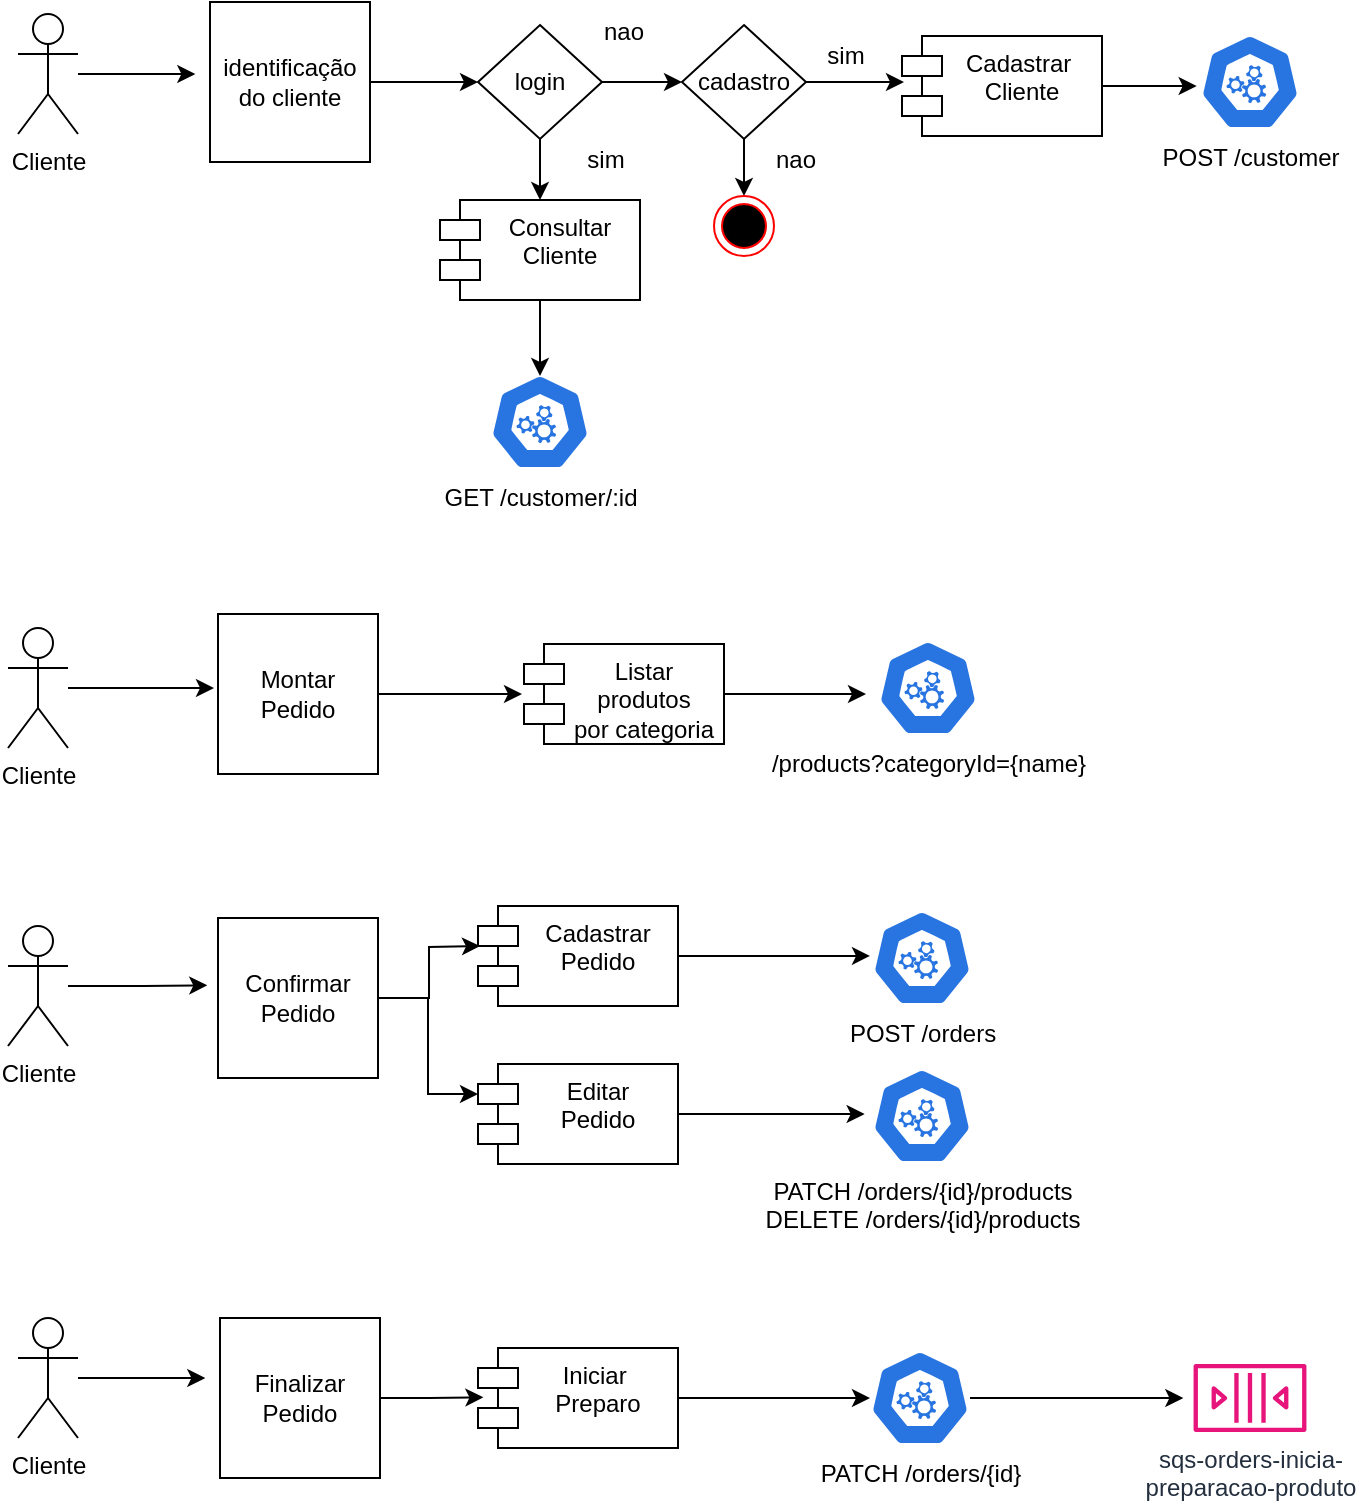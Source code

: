 <mxfile version="24.4.4" type="device">
  <diagram name="Página-1" id="fosr_lSuIxjCI3v5o-rF">
    <mxGraphModel dx="794" dy="412" grid="0" gridSize="10" guides="1" tooltips="1" connect="1" arrows="1" fold="1" page="1" pageScale="1" pageWidth="827" pageHeight="1169" math="0" shadow="0">
      <root>
        <mxCell id="0" />
        <mxCell id="1" parent="0" />
        <mxCell id="HPgmiHQpY8UOcuFs5hRK-31" style="edgeStyle=orthogonalEdgeStyle;rounded=0;orthogonalLoop=1;jettySize=auto;html=1;" edge="1" parent="1" source="HPgmiHQpY8UOcuFs5hRK-1">
          <mxGeometry relative="1" as="geometry">
            <mxPoint x="691.333" y="83" as="targetPoint" />
          </mxGeometry>
        </mxCell>
        <mxCell id="HPgmiHQpY8UOcuFs5hRK-1" value="Cadastrar&amp;nbsp;&lt;br&gt;Cliente" style="shape=module;align=left;spacingLeft=20;align=center;verticalAlign=top;whiteSpace=wrap;html=1;" vertex="1" parent="1">
          <mxGeometry x="544" y="58" width="100" height="50" as="geometry" />
        </mxCell>
        <mxCell id="HPgmiHQpY8UOcuFs5hRK-37" style="edgeStyle=orthogonalEdgeStyle;rounded=0;orthogonalLoop=1;jettySize=auto;html=1;" edge="1" parent="1" source="HPgmiHQpY8UOcuFs5hRK-2">
          <mxGeometry relative="1" as="geometry">
            <mxPoint x="526" y="387" as="targetPoint" />
          </mxGeometry>
        </mxCell>
        <mxCell id="HPgmiHQpY8UOcuFs5hRK-2" value="Listar produtos&lt;br&gt;por categoria" style="shape=module;align=left;spacingLeft=20;align=center;verticalAlign=top;whiteSpace=wrap;html=1;" vertex="1" parent="1">
          <mxGeometry x="355" y="362" width="100" height="50" as="geometry" />
        </mxCell>
        <mxCell id="HPgmiHQpY8UOcuFs5hRK-3" value="Cadastrar&lt;br&gt;Pedido" style="shape=module;align=left;spacingLeft=20;align=center;verticalAlign=top;whiteSpace=wrap;html=1;" vertex="1" parent="1">
          <mxGeometry x="332" y="493" width="100" height="50" as="geometry" />
        </mxCell>
        <mxCell id="HPgmiHQpY8UOcuFs5hRK-56" value="" style="edgeStyle=orthogonalEdgeStyle;rounded=0;orthogonalLoop=1;jettySize=auto;html=1;" edge="1" parent="1" source="HPgmiHQpY8UOcuFs5hRK-5" target="HPgmiHQpY8UOcuFs5hRK-55">
          <mxGeometry relative="1" as="geometry" />
        </mxCell>
        <mxCell id="HPgmiHQpY8UOcuFs5hRK-5" value="Iniciar&amp;nbsp;&lt;br&gt;Preparo" style="shape=module;align=left;spacingLeft=20;align=center;verticalAlign=top;whiteSpace=wrap;html=1;" vertex="1" parent="1">
          <mxGeometry x="332" y="714" width="100" height="50" as="geometry" />
        </mxCell>
        <mxCell id="HPgmiHQpY8UOcuFs5hRK-6" value="GET /customer/:id" style="aspect=fixed;sketch=0;html=1;dashed=0;whitespace=wrap;verticalLabelPosition=bottom;verticalAlign=top;fillColor=#2875E2;strokeColor=#ffffff;points=[[0.005,0.63,0],[0.1,0.2,0],[0.9,0.2,0],[0.5,0,0],[0.995,0.63,0],[0.72,0.99,0],[0.5,1,0],[0.28,0.99,0]];shape=mxgraph.kubernetes.icon2;prIcon=api" vertex="1" parent="1">
          <mxGeometry x="338" y="227" width="50" height="48" as="geometry" />
        </mxCell>
        <mxCell id="HPgmiHQpY8UOcuFs5hRK-8" value="POST /orders&lt;div&gt;&lt;br/&gt;&lt;/div&gt;" style="aspect=fixed;sketch=0;html=1;dashed=0;whitespace=wrap;verticalLabelPosition=bottom;verticalAlign=top;fillColor=#2875E2;strokeColor=#ffffff;points=[[0.005,0.63,0],[0.1,0.2,0],[0.9,0.2,0],[0.5,0,0],[0.995,0.63,0],[0.72,0.99,0],[0.5,1,0],[0.28,0.99,0]];shape=mxgraph.kubernetes.icon2;prIcon=api" vertex="1" parent="1">
          <mxGeometry x="529" y="495" width="50" height="48" as="geometry" />
        </mxCell>
        <mxCell id="HPgmiHQpY8UOcuFs5hRK-15" style="edgeStyle=orthogonalEdgeStyle;rounded=0;orthogonalLoop=1;jettySize=auto;html=1;" edge="1" parent="1" source="HPgmiHQpY8UOcuFs5hRK-12">
          <mxGeometry relative="1" as="geometry">
            <mxPoint x="190.667" y="77" as="targetPoint" />
          </mxGeometry>
        </mxCell>
        <mxCell id="HPgmiHQpY8UOcuFs5hRK-12" value="Cliente" style="shape=umlActor;verticalLabelPosition=bottom;verticalAlign=top;html=1;outlineConnect=0;" vertex="1" parent="1">
          <mxGeometry x="102" y="47" width="30" height="60" as="geometry" />
        </mxCell>
        <mxCell id="HPgmiHQpY8UOcuFs5hRK-17" style="edgeStyle=orthogonalEdgeStyle;rounded=0;orthogonalLoop=1;jettySize=auto;html=1;entryX=0;entryY=0.5;entryDx=0;entryDy=0;" edge="1" parent="1" source="HPgmiHQpY8UOcuFs5hRK-14" target="HPgmiHQpY8UOcuFs5hRK-16">
          <mxGeometry relative="1" as="geometry" />
        </mxCell>
        <mxCell id="HPgmiHQpY8UOcuFs5hRK-14" value="identificação&lt;br&gt;do cliente" style="whiteSpace=wrap;html=1;aspect=fixed;" vertex="1" parent="1">
          <mxGeometry x="198" y="41" width="80" height="80" as="geometry" />
        </mxCell>
        <mxCell id="HPgmiHQpY8UOcuFs5hRK-22" style="edgeStyle=orthogonalEdgeStyle;rounded=0;orthogonalLoop=1;jettySize=auto;html=1;entryX=0;entryY=0.5;entryDx=0;entryDy=0;" edge="1" parent="1" source="HPgmiHQpY8UOcuFs5hRK-16" target="HPgmiHQpY8UOcuFs5hRK-21">
          <mxGeometry relative="1" as="geometry" />
        </mxCell>
        <mxCell id="HPgmiHQpY8UOcuFs5hRK-27" style="edgeStyle=orthogonalEdgeStyle;rounded=0;orthogonalLoop=1;jettySize=auto;html=1;" edge="1" parent="1" source="HPgmiHQpY8UOcuFs5hRK-16" target="HPgmiHQpY8UOcuFs5hRK-26">
          <mxGeometry relative="1" as="geometry" />
        </mxCell>
        <mxCell id="HPgmiHQpY8UOcuFs5hRK-16" value="login" style="rhombus;whiteSpace=wrap;html=1;" vertex="1" parent="1">
          <mxGeometry x="332" y="52.5" width="62" height="57" as="geometry" />
        </mxCell>
        <mxCell id="HPgmiHQpY8UOcuFs5hRK-59" style="edgeStyle=orthogonalEdgeStyle;rounded=0;orthogonalLoop=1;jettySize=auto;html=1;entryX=0.5;entryY=0;entryDx=0;entryDy=0;" edge="1" parent="1" source="HPgmiHQpY8UOcuFs5hRK-21" target="HPgmiHQpY8UOcuFs5hRK-58">
          <mxGeometry relative="1" as="geometry" />
        </mxCell>
        <mxCell id="HPgmiHQpY8UOcuFs5hRK-21" value="cadastro" style="rhombus;whiteSpace=wrap;html=1;" vertex="1" parent="1">
          <mxGeometry x="434" y="52.5" width="62" height="57" as="geometry" />
        </mxCell>
        <mxCell id="HPgmiHQpY8UOcuFs5hRK-23" style="edgeStyle=orthogonalEdgeStyle;rounded=0;orthogonalLoop=1;jettySize=auto;html=1;entryX=0.01;entryY=0.46;entryDx=0;entryDy=0;entryPerimeter=0;" edge="1" parent="1" source="HPgmiHQpY8UOcuFs5hRK-21" target="HPgmiHQpY8UOcuFs5hRK-1">
          <mxGeometry relative="1" as="geometry" />
        </mxCell>
        <mxCell id="HPgmiHQpY8UOcuFs5hRK-24" value="sim" style="text;html=1;align=center;verticalAlign=middle;whiteSpace=wrap;rounded=0;" vertex="1" parent="1">
          <mxGeometry x="486" y="52.5" width="60" height="30" as="geometry" />
        </mxCell>
        <mxCell id="HPgmiHQpY8UOcuFs5hRK-25" value="nao" style="text;html=1;align=center;verticalAlign=middle;whiteSpace=wrap;rounded=0;" vertex="1" parent="1">
          <mxGeometry x="375" y="41" width="60" height="30" as="geometry" />
        </mxCell>
        <mxCell id="HPgmiHQpY8UOcuFs5hRK-26" value="Consultar&lt;br&gt;Cliente" style="shape=module;align=left;spacingLeft=20;align=center;verticalAlign=top;whiteSpace=wrap;html=1;" vertex="1" parent="1">
          <mxGeometry x="313" y="140" width="100" height="50" as="geometry" />
        </mxCell>
        <mxCell id="HPgmiHQpY8UOcuFs5hRK-28" style="edgeStyle=orthogonalEdgeStyle;rounded=0;orthogonalLoop=1;jettySize=auto;html=1;" edge="1" parent="1" source="HPgmiHQpY8UOcuFs5hRK-26">
          <mxGeometry relative="1" as="geometry">
            <mxPoint x="363" y="228" as="targetPoint" />
          </mxGeometry>
        </mxCell>
        <mxCell id="HPgmiHQpY8UOcuFs5hRK-29" value="POST /customer" style="aspect=fixed;sketch=0;html=1;dashed=0;whitespace=wrap;verticalLabelPosition=bottom;verticalAlign=top;fillColor=#2875E2;strokeColor=#ffffff;points=[[0.005,0.63,0],[0.1,0.2,0],[0.9,0.2,0],[0.5,0,0],[0.995,0.63,0],[0.72,0.99,0],[0.5,1,0],[0.28,0.99,0]];shape=mxgraph.kubernetes.icon2;prIcon=api" vertex="1" parent="1">
          <mxGeometry x="693" y="57" width="50" height="48" as="geometry" />
        </mxCell>
        <mxCell id="HPgmiHQpY8UOcuFs5hRK-35" style="edgeStyle=orthogonalEdgeStyle;rounded=0;orthogonalLoop=1;jettySize=auto;html=1;" edge="1" parent="1" source="HPgmiHQpY8UOcuFs5hRK-32">
          <mxGeometry relative="1" as="geometry">
            <mxPoint x="354.0" y="387" as="targetPoint" />
          </mxGeometry>
        </mxCell>
        <mxCell id="HPgmiHQpY8UOcuFs5hRK-32" value="Montar&lt;br&gt;Pedido" style="whiteSpace=wrap;html=1;aspect=fixed;" vertex="1" parent="1">
          <mxGeometry x="202" y="347" width="80" height="80" as="geometry" />
        </mxCell>
        <mxCell id="HPgmiHQpY8UOcuFs5hRK-34" style="edgeStyle=orthogonalEdgeStyle;rounded=0;orthogonalLoop=1;jettySize=auto;html=1;" edge="1" parent="1" source="HPgmiHQpY8UOcuFs5hRK-33">
          <mxGeometry relative="1" as="geometry">
            <mxPoint x="200.0" y="384" as="targetPoint" />
          </mxGeometry>
        </mxCell>
        <mxCell id="HPgmiHQpY8UOcuFs5hRK-33" value="Cliente" style="shape=umlActor;verticalLabelPosition=bottom;verticalAlign=top;html=1;outlineConnect=0;" vertex="1" parent="1">
          <mxGeometry x="97" y="354" width="30" height="60" as="geometry" />
        </mxCell>
        <mxCell id="HPgmiHQpY8UOcuFs5hRK-36" value="/products?categoryId={name}" style="aspect=fixed;sketch=0;html=1;dashed=0;whitespace=wrap;verticalLabelPosition=bottom;verticalAlign=top;fillColor=#2875E2;strokeColor=#ffffff;points=[[0.005,0.63,0],[0.1,0.2,0],[0.9,0.2,0],[0.5,0,0],[0.995,0.63,0],[0.72,0.99,0],[0.5,1,0],[0.28,0.99,0]];shape=mxgraph.kubernetes.icon2;prIcon=api" vertex="1" parent="1">
          <mxGeometry x="532" y="360" width="50" height="48" as="geometry" />
        </mxCell>
        <mxCell id="HPgmiHQpY8UOcuFs5hRK-39" value="Confirmar&lt;br&gt;Pedido" style="whiteSpace=wrap;html=1;aspect=fixed;" vertex="1" parent="1">
          <mxGeometry x="202" y="499" width="80" height="80" as="geometry" />
        </mxCell>
        <mxCell id="HPgmiHQpY8UOcuFs5hRK-44" style="edgeStyle=orthogonalEdgeStyle;rounded=0;orthogonalLoop=1;jettySize=auto;html=1;" edge="1" parent="1" source="HPgmiHQpY8UOcuFs5hRK-40">
          <mxGeometry relative="1" as="geometry">
            <mxPoint x="525.333" y="597" as="targetPoint" />
          </mxGeometry>
        </mxCell>
        <mxCell id="HPgmiHQpY8UOcuFs5hRK-40" value="Editar&lt;br&gt;Pedido" style="shape=module;align=left;spacingLeft=20;align=center;verticalAlign=top;whiteSpace=wrap;html=1;" vertex="1" parent="1">
          <mxGeometry x="332" y="572" width="100" height="50" as="geometry" />
        </mxCell>
        <mxCell id="HPgmiHQpY8UOcuFs5hRK-42" style="edgeStyle=orthogonalEdgeStyle;rounded=0;orthogonalLoop=1;jettySize=auto;html=1;entryX=-0.02;entryY=0.479;entryDx=0;entryDy=0;entryPerimeter=0;" edge="1" parent="1" source="HPgmiHQpY8UOcuFs5hRK-3" target="HPgmiHQpY8UOcuFs5hRK-8">
          <mxGeometry relative="1" as="geometry" />
        </mxCell>
        <mxCell id="HPgmiHQpY8UOcuFs5hRK-43" value="PATCH /orders/{id}/products&lt;br&gt;DELETE /orders/{id}/products" style="aspect=fixed;sketch=0;html=1;dashed=0;whitespace=wrap;verticalLabelPosition=bottom;verticalAlign=top;fillColor=#2875E2;strokeColor=#ffffff;points=[[0.005,0.63,0],[0.1,0.2,0],[0.9,0.2,0],[0.5,0,0],[0.995,0.63,0],[0.72,0.99,0],[0.5,1,0],[0.28,0.99,0]];shape=mxgraph.kubernetes.icon2;prIcon=api" vertex="1" parent="1">
          <mxGeometry x="529" y="574" width="50" height="48" as="geometry" />
        </mxCell>
        <mxCell id="HPgmiHQpY8UOcuFs5hRK-45" style="edgeStyle=orthogonalEdgeStyle;rounded=0;orthogonalLoop=1;jettySize=auto;html=1;" edge="1" parent="1" source="HPgmiHQpY8UOcuFs5hRK-39">
          <mxGeometry relative="1" as="geometry">
            <mxPoint x="333" y="513" as="targetPoint" />
          </mxGeometry>
        </mxCell>
        <mxCell id="HPgmiHQpY8UOcuFs5hRK-46" style="edgeStyle=orthogonalEdgeStyle;rounded=0;orthogonalLoop=1;jettySize=auto;html=1;entryX=0;entryY=0;entryDx=0;entryDy=15;entryPerimeter=0;" edge="1" parent="1" source="HPgmiHQpY8UOcuFs5hRK-39" target="HPgmiHQpY8UOcuFs5hRK-40">
          <mxGeometry relative="1" as="geometry" />
        </mxCell>
        <mxCell id="HPgmiHQpY8UOcuFs5hRK-47" value="Cliente" style="shape=umlActor;verticalLabelPosition=bottom;verticalAlign=top;html=1;outlineConnect=0;" vertex="1" parent="1">
          <mxGeometry x="97" y="503" width="30" height="60" as="geometry" />
        </mxCell>
        <mxCell id="HPgmiHQpY8UOcuFs5hRK-48" style="edgeStyle=orthogonalEdgeStyle;rounded=0;orthogonalLoop=1;jettySize=auto;html=1;entryX=-0.067;entryY=0.421;entryDx=0;entryDy=0;entryPerimeter=0;" edge="1" parent="1" source="HPgmiHQpY8UOcuFs5hRK-47" target="HPgmiHQpY8UOcuFs5hRK-39">
          <mxGeometry relative="1" as="geometry" />
        </mxCell>
        <mxCell id="HPgmiHQpY8UOcuFs5hRK-52" style="edgeStyle=orthogonalEdgeStyle;rounded=0;orthogonalLoop=1;jettySize=auto;html=1;" edge="1" parent="1" source="HPgmiHQpY8UOcuFs5hRK-49">
          <mxGeometry relative="1" as="geometry">
            <mxPoint x="195.667" y="729" as="targetPoint" />
          </mxGeometry>
        </mxCell>
        <mxCell id="HPgmiHQpY8UOcuFs5hRK-49" value="Cliente" style="shape=umlActor;verticalLabelPosition=bottom;verticalAlign=top;html=1;outlineConnect=0;" vertex="1" parent="1">
          <mxGeometry x="102" y="699" width="30" height="60" as="geometry" />
        </mxCell>
        <mxCell id="HPgmiHQpY8UOcuFs5hRK-51" value="Finalizar&lt;br&gt;Pedido" style="whiteSpace=wrap;html=1;aspect=fixed;" vertex="1" parent="1">
          <mxGeometry x="203" y="699" width="80" height="80" as="geometry" />
        </mxCell>
        <mxCell id="HPgmiHQpY8UOcuFs5hRK-53" style="edgeStyle=orthogonalEdgeStyle;rounded=0;orthogonalLoop=1;jettySize=auto;html=1;entryX=0.027;entryY=0.493;entryDx=0;entryDy=0;entryPerimeter=0;" edge="1" parent="1" source="HPgmiHQpY8UOcuFs5hRK-51" target="HPgmiHQpY8UOcuFs5hRK-5">
          <mxGeometry relative="1" as="geometry" />
        </mxCell>
        <mxCell id="HPgmiHQpY8UOcuFs5hRK-54" value="sqs-orders-inicia-&lt;br&gt;preparacao-produto" style="sketch=0;outlineConnect=0;fontColor=#232F3E;gradientColor=none;fillColor=#E7157B;strokeColor=none;dashed=0;verticalLabelPosition=bottom;verticalAlign=top;align=center;html=1;fontSize=12;fontStyle=0;aspect=fixed;pointerEvents=1;shape=mxgraph.aws4.queue;" vertex="1" parent="1">
          <mxGeometry x="689.79" y="722" width="56.43" height="34" as="geometry" />
        </mxCell>
        <mxCell id="HPgmiHQpY8UOcuFs5hRK-57" style="edgeStyle=orthogonalEdgeStyle;rounded=0;orthogonalLoop=1;jettySize=auto;html=1;" edge="1" parent="1" source="HPgmiHQpY8UOcuFs5hRK-55">
          <mxGeometry relative="1" as="geometry">
            <mxPoint x="684.667" y="739" as="targetPoint" />
          </mxGeometry>
        </mxCell>
        <mxCell id="HPgmiHQpY8UOcuFs5hRK-55" value="PATCH /orders/{id}" style="aspect=fixed;sketch=0;html=1;dashed=0;whitespace=wrap;verticalLabelPosition=bottom;verticalAlign=top;fillColor=#2875E2;strokeColor=#ffffff;points=[[0.005,0.63,0],[0.1,0.2,0],[0.9,0.2,0],[0.5,0,0],[0.995,0.63,0],[0.72,0.99,0],[0.5,1,0],[0.28,0.99,0]];shape=mxgraph.kubernetes.icon2;prIcon=api" vertex="1" parent="1">
          <mxGeometry x="528" y="715" width="50" height="48" as="geometry" />
        </mxCell>
        <mxCell id="HPgmiHQpY8UOcuFs5hRK-58" value="" style="ellipse;html=1;shape=endState;fillColor=#000000;strokeColor=#ff0000;" vertex="1" parent="1">
          <mxGeometry x="450" y="138" width="30" height="30" as="geometry" />
        </mxCell>
        <mxCell id="HPgmiHQpY8UOcuFs5hRK-60" value="nao" style="text;html=1;align=center;verticalAlign=middle;whiteSpace=wrap;rounded=0;" vertex="1" parent="1">
          <mxGeometry x="461" y="105" width="60" height="30" as="geometry" />
        </mxCell>
        <mxCell id="HPgmiHQpY8UOcuFs5hRK-61" value="sim" style="text;html=1;align=center;verticalAlign=middle;whiteSpace=wrap;rounded=0;" vertex="1" parent="1">
          <mxGeometry x="366" y="105" width="60" height="30" as="geometry" />
        </mxCell>
      </root>
    </mxGraphModel>
  </diagram>
</mxfile>
